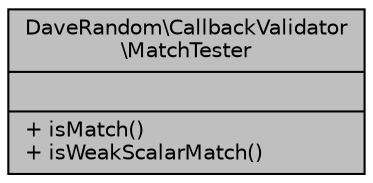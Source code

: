 digraph "DaveRandom\CallbackValidator\MatchTester"
{
 // INTERACTIVE_SVG=YES
 // LATEX_PDF_SIZE
  edge [fontname="Helvetica",fontsize="10",labelfontname="Helvetica",labelfontsize="10"];
  node [fontname="Helvetica",fontsize="10",shape=record];
  Node1 [label="{DaveRandom\\CallbackValidator\l\\MatchTester\n||+ isMatch()\l+ isWeakScalarMatch()\l}",height=0.2,width=0.4,color="black", fillcolor="grey75", style="filled", fontcolor="black",tooltip=" "];
}
